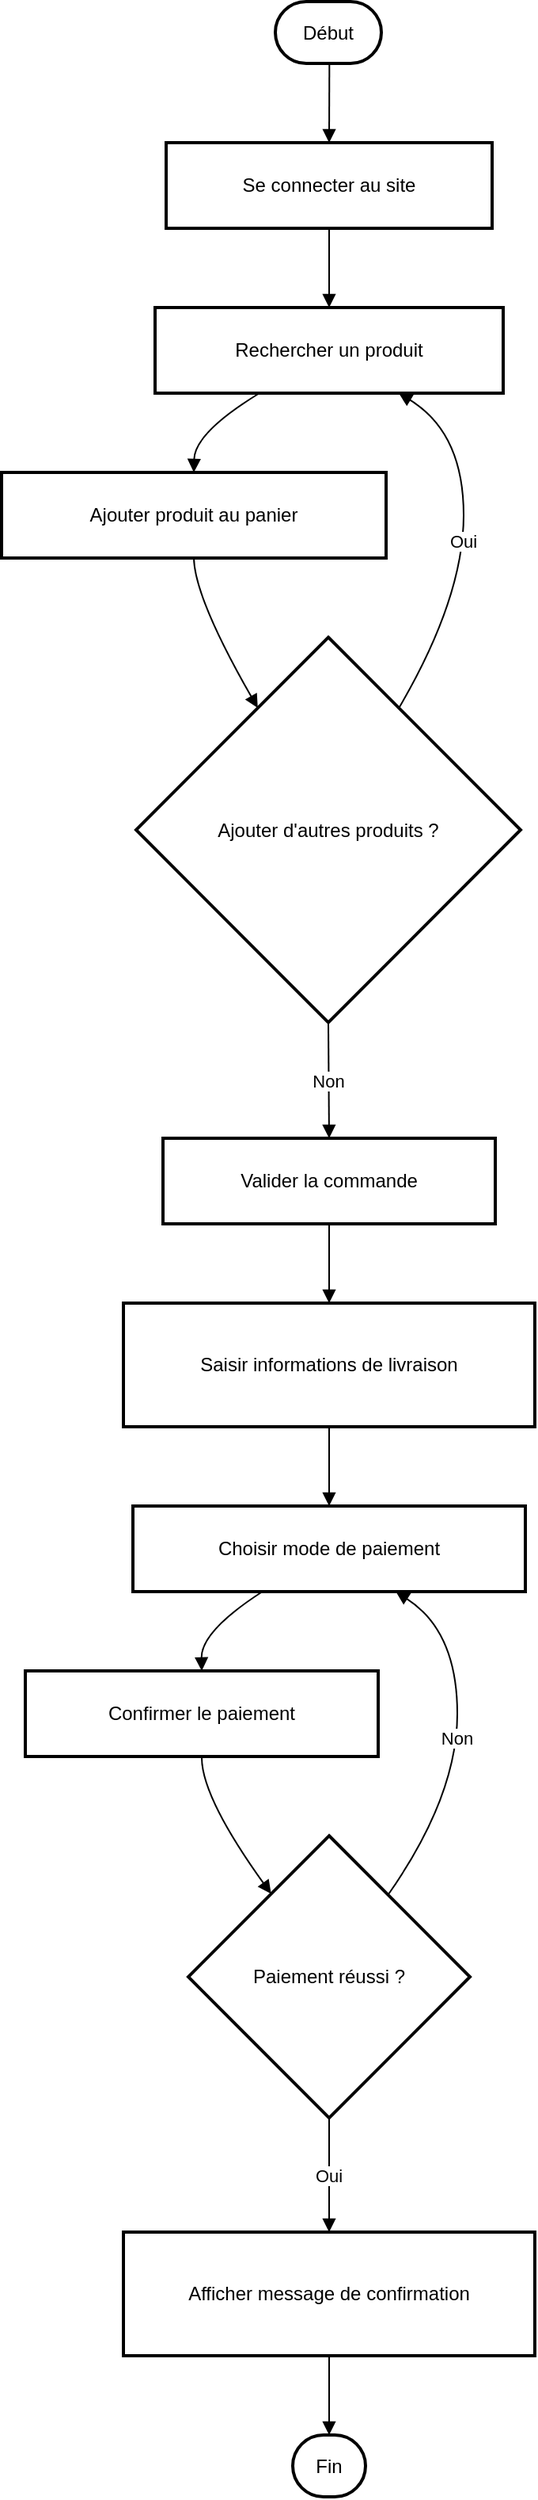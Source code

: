 <mxfile version="27.1.4">
  <diagram name="Page-1" id="gMDvhkSP2Ns9x-4Cgybr">
    <mxGraphModel dx="786" dy="459" grid="1" gridSize="10" guides="1" tooltips="1" connect="1" arrows="1" fold="1" page="1" pageScale="1" pageWidth="827" pageHeight="1169" math="0" shadow="0">
      <root>
        <mxCell id="0" />
        <mxCell id="1" parent="0" />
        <mxCell id="Itl9tVtiQUoRd5ECMhHl-1" value="Début" style="rounded=1;whiteSpace=wrap;arcSize=50;strokeWidth=2;" vertex="1" parent="1">
          <mxGeometry x="253" y="20" width="67" height="39" as="geometry" />
        </mxCell>
        <mxCell id="Itl9tVtiQUoRd5ECMhHl-2" value="Se connecter au site" style="whiteSpace=wrap;strokeWidth=2;" vertex="1" parent="1">
          <mxGeometry x="184" y="109" width="206" height="54" as="geometry" />
        </mxCell>
        <mxCell id="Itl9tVtiQUoRd5ECMhHl-3" value="Rechercher un produit" style="whiteSpace=wrap;strokeWidth=2;" vertex="1" parent="1">
          <mxGeometry x="177" y="213" width="220" height="54" as="geometry" />
        </mxCell>
        <mxCell id="Itl9tVtiQUoRd5ECMhHl-4" value="Ajouter produit au panier" style="whiteSpace=wrap;strokeWidth=2;" vertex="1" parent="1">
          <mxGeometry x="80" y="317" width="243" height="54" as="geometry" />
        </mxCell>
        <mxCell id="Itl9tVtiQUoRd5ECMhHl-5" value="Ajouter d&#39;autres produits ?" style="rhombus;strokeWidth=2;whiteSpace=wrap;" vertex="1" parent="1">
          <mxGeometry x="165" y="421" width="243" height="243" as="geometry" />
        </mxCell>
        <mxCell id="Itl9tVtiQUoRd5ECMhHl-6" value="Valider la commande" style="whiteSpace=wrap;strokeWidth=2;" vertex="1" parent="1">
          <mxGeometry x="182" y="737" width="210" height="54" as="geometry" />
        </mxCell>
        <mxCell id="Itl9tVtiQUoRd5ECMhHl-7" value="Saisir informations de livraison" style="whiteSpace=wrap;strokeWidth=2;" vertex="1" parent="1">
          <mxGeometry x="157" y="841" width="260" height="78" as="geometry" />
        </mxCell>
        <mxCell id="Itl9tVtiQUoRd5ECMhHl-8" value="Choisir mode de paiement" style="whiteSpace=wrap;strokeWidth=2;" vertex="1" parent="1">
          <mxGeometry x="163" y="969" width="248" height="54" as="geometry" />
        </mxCell>
        <mxCell id="Itl9tVtiQUoRd5ECMhHl-9" value="Confirmer le paiement" style="whiteSpace=wrap;strokeWidth=2;" vertex="1" parent="1">
          <mxGeometry x="95" y="1073" width="223" height="54" as="geometry" />
        </mxCell>
        <mxCell id="Itl9tVtiQUoRd5ECMhHl-10" value="Paiement réussi ?" style="rhombus;strokeWidth=2;whiteSpace=wrap;" vertex="1" parent="1">
          <mxGeometry x="198" y="1177" width="178" height="178" as="geometry" />
        </mxCell>
        <mxCell id="Itl9tVtiQUoRd5ECMhHl-11" value="Afficher message de confirmation" style="whiteSpace=wrap;strokeWidth=2;" vertex="1" parent="1">
          <mxGeometry x="157" y="1427" width="260" height="78" as="geometry" />
        </mxCell>
        <mxCell id="Itl9tVtiQUoRd5ECMhHl-12" value="Fin" style="rounded=1;whiteSpace=wrap;arcSize=50;strokeWidth=2;" vertex="1" parent="1">
          <mxGeometry x="264" y="1555" width="46" height="39" as="geometry" />
        </mxCell>
        <mxCell id="Itl9tVtiQUoRd5ECMhHl-13" value="" style="curved=1;startArrow=none;endArrow=block;exitX=0.51;exitY=1;entryX=0.5;entryY=0;rounded=0;" edge="1" parent="1" source="Itl9tVtiQUoRd5ECMhHl-1" target="Itl9tVtiQUoRd5ECMhHl-2">
          <mxGeometry relative="1" as="geometry">
            <Array as="points" />
          </mxGeometry>
        </mxCell>
        <mxCell id="Itl9tVtiQUoRd5ECMhHl-14" value="" style="curved=1;startArrow=none;endArrow=block;exitX=0.5;exitY=1;entryX=0.5;entryY=0;rounded=0;" edge="1" parent="1" source="Itl9tVtiQUoRd5ECMhHl-2" target="Itl9tVtiQUoRd5ECMhHl-3">
          <mxGeometry relative="1" as="geometry">
            <Array as="points" />
          </mxGeometry>
        </mxCell>
        <mxCell id="Itl9tVtiQUoRd5ECMhHl-15" value="" style="curved=1;startArrow=none;endArrow=block;exitX=0.3;exitY=1;entryX=0.5;entryY=0;rounded=0;" edge="1" parent="1" source="Itl9tVtiQUoRd5ECMhHl-3" target="Itl9tVtiQUoRd5ECMhHl-4">
          <mxGeometry relative="1" as="geometry">
            <Array as="points">
              <mxPoint x="202" y="292" />
            </Array>
          </mxGeometry>
        </mxCell>
        <mxCell id="Itl9tVtiQUoRd5ECMhHl-16" value="" style="curved=1;startArrow=none;endArrow=block;exitX=0.5;exitY=1;entryX=0.21;entryY=0;rounded=0;" edge="1" parent="1" source="Itl9tVtiQUoRd5ECMhHl-4" target="Itl9tVtiQUoRd5ECMhHl-5">
          <mxGeometry relative="1" as="geometry">
            <Array as="points">
              <mxPoint x="202" y="396" />
            </Array>
          </mxGeometry>
        </mxCell>
        <mxCell id="Itl9tVtiQUoRd5ECMhHl-17" value="Oui" style="curved=1;startArrow=none;endArrow=block;exitX=0.79;exitY=0;entryX=0.7;entryY=1;rounded=0;" edge="1" parent="1" source="Itl9tVtiQUoRd5ECMhHl-5" target="Itl9tVtiQUoRd5ECMhHl-3">
          <mxGeometry relative="1" as="geometry">
            <Array as="points">
              <mxPoint x="372" y="396" />
              <mxPoint x="372" y="292" />
            </Array>
          </mxGeometry>
        </mxCell>
        <mxCell id="Itl9tVtiQUoRd5ECMhHl-18" value="Non" style="curved=1;startArrow=none;endArrow=block;exitX=0.5;exitY=1;entryX=0.5;entryY=0;rounded=0;" edge="1" parent="1" source="Itl9tVtiQUoRd5ECMhHl-5" target="Itl9tVtiQUoRd5ECMhHl-6">
          <mxGeometry relative="1" as="geometry">
            <Array as="points" />
          </mxGeometry>
        </mxCell>
        <mxCell id="Itl9tVtiQUoRd5ECMhHl-19" value="" style="curved=1;startArrow=none;endArrow=block;exitX=0.5;exitY=1;entryX=0.5;entryY=0;rounded=0;" edge="1" parent="1" source="Itl9tVtiQUoRd5ECMhHl-6" target="Itl9tVtiQUoRd5ECMhHl-7">
          <mxGeometry relative="1" as="geometry">
            <Array as="points" />
          </mxGeometry>
        </mxCell>
        <mxCell id="Itl9tVtiQUoRd5ECMhHl-20" value="" style="curved=1;startArrow=none;endArrow=block;exitX=0.5;exitY=1;entryX=0.5;entryY=0;rounded=0;" edge="1" parent="1" source="Itl9tVtiQUoRd5ECMhHl-7" target="Itl9tVtiQUoRd5ECMhHl-8">
          <mxGeometry relative="1" as="geometry">
            <Array as="points" />
          </mxGeometry>
        </mxCell>
        <mxCell id="Itl9tVtiQUoRd5ECMhHl-21" value="" style="curved=1;startArrow=none;endArrow=block;exitX=0.33;exitY=1;entryX=0.5;entryY=0;rounded=0;" edge="1" parent="1" source="Itl9tVtiQUoRd5ECMhHl-8" target="Itl9tVtiQUoRd5ECMhHl-9">
          <mxGeometry relative="1" as="geometry">
            <Array as="points">
              <mxPoint x="206" y="1048" />
            </Array>
          </mxGeometry>
        </mxCell>
        <mxCell id="Itl9tVtiQUoRd5ECMhHl-22" value="" style="curved=1;startArrow=none;endArrow=block;exitX=0.5;exitY=1;entryX=0.15;entryY=0;rounded=0;" edge="1" parent="1" source="Itl9tVtiQUoRd5ECMhHl-9" target="Itl9tVtiQUoRd5ECMhHl-10">
          <mxGeometry relative="1" as="geometry">
            <Array as="points">
              <mxPoint x="206" y="1152" />
            </Array>
          </mxGeometry>
        </mxCell>
        <mxCell id="Itl9tVtiQUoRd5ECMhHl-23" value="Non" style="curved=1;startArrow=none;endArrow=block;exitX=0.86;exitY=0;entryX=0.67;entryY=1;rounded=0;" edge="1" parent="1" source="Itl9tVtiQUoRd5ECMhHl-10" target="Itl9tVtiQUoRd5ECMhHl-8">
          <mxGeometry relative="1" as="geometry">
            <Array as="points">
              <mxPoint x="368" y="1152" />
              <mxPoint x="368" y="1048" />
            </Array>
          </mxGeometry>
        </mxCell>
        <mxCell id="Itl9tVtiQUoRd5ECMhHl-24" value="Oui" style="curved=1;startArrow=none;endArrow=block;exitX=0.5;exitY=1;entryX=0.5;entryY=0.01;rounded=0;" edge="1" parent="1" source="Itl9tVtiQUoRd5ECMhHl-10" target="Itl9tVtiQUoRd5ECMhHl-11">
          <mxGeometry relative="1" as="geometry">
            <Array as="points" />
          </mxGeometry>
        </mxCell>
        <mxCell id="Itl9tVtiQUoRd5ECMhHl-25" value="" style="curved=1;startArrow=none;endArrow=block;exitX=0.5;exitY=1.01;entryX=0.5;entryY=0.01;rounded=0;" edge="1" parent="1" source="Itl9tVtiQUoRd5ECMhHl-11" target="Itl9tVtiQUoRd5ECMhHl-12">
          <mxGeometry relative="1" as="geometry">
            <Array as="points" />
          </mxGeometry>
        </mxCell>
      </root>
    </mxGraphModel>
  </diagram>
</mxfile>
